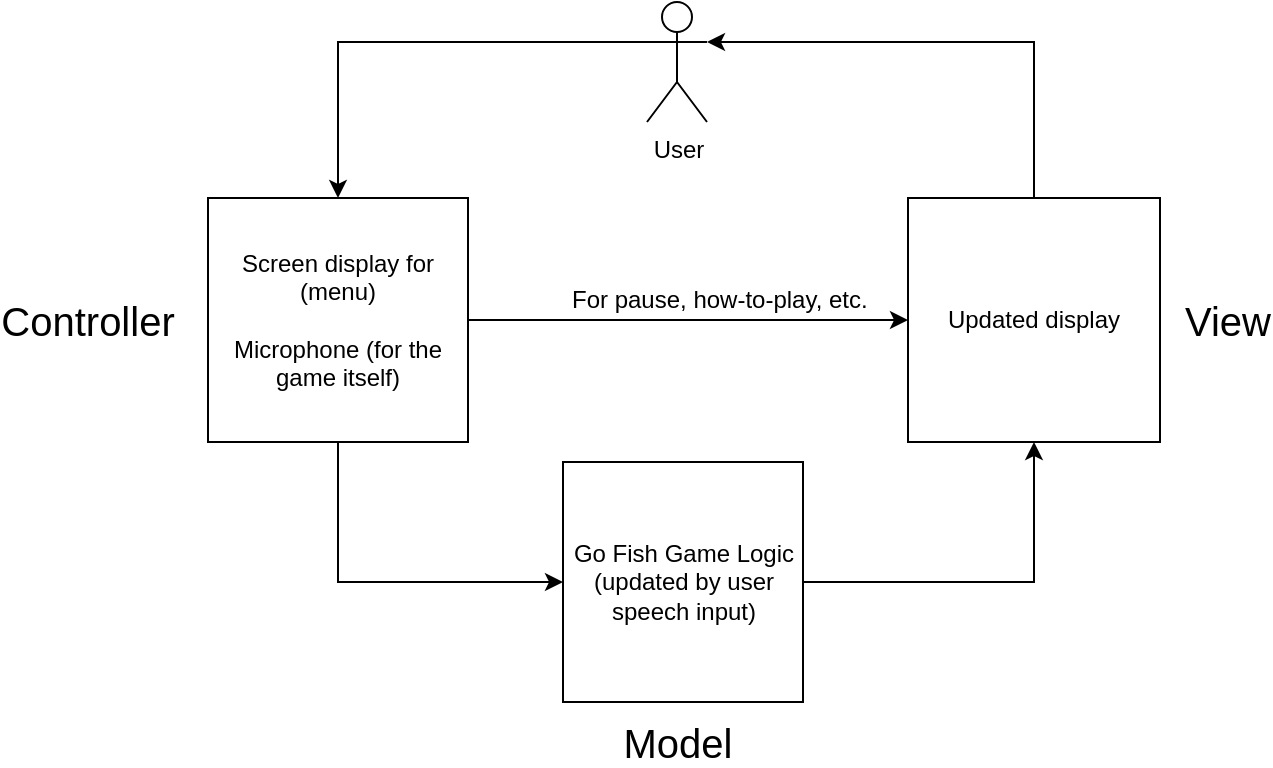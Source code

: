 <mxfile version="12.1.0" type="github" pages="1"><diagram id="D6KJ6VhcCvTrZuYllP5G" name="Page-1"><mxGraphModel dx="1065" dy="457" grid="1" gridSize="10" guides="1" tooltips="1" connect="1" arrows="1" fold="1" page="1" pageScale="1" pageWidth="850" pageHeight="1100" math="0" shadow="0"><root><mxCell id="0"/><mxCell id="1" parent="0"/><mxCell id="FEFM5SNJyHvLT4J6Jnk0-11" style="edgeStyle=orthogonalEdgeStyle;rounded=0;orthogonalLoop=1;jettySize=auto;html=1;entryX=0.5;entryY=0;entryDx=0;entryDy=0;exitX=0;exitY=0.333;exitDx=0;exitDy=0;exitPerimeter=0;" parent="1" source="FEFM5SNJyHvLT4J6Jnk0-13" target="JHDJkKHFcuLlas-CXd91-2" edge="1"><mxGeometry relative="1" as="geometry"><mxPoint x="365" y="110" as="sourcePoint"/></mxGeometry></mxCell><mxCell id="FEFM5SNJyHvLT4J6Jnk0-8" style="edgeStyle=orthogonalEdgeStyle;rounded=0;orthogonalLoop=1;jettySize=auto;html=1;exitX=0.5;exitY=1;exitDx=0;exitDy=0;entryX=0;entryY=0.5;entryDx=0;entryDy=0;" parent="1" source="JHDJkKHFcuLlas-CXd91-2" target="JHDJkKHFcuLlas-CXd91-4" edge="1"><mxGeometry relative="1" as="geometry"/></mxCell><mxCell id="1VyY2ff-WJPxCZspPK-A-4" style="edgeStyle=orthogonalEdgeStyle;rounded=0;orthogonalLoop=1;jettySize=auto;html=1;exitX=1;exitY=0.5;exitDx=0;exitDy=0;entryX=0;entryY=0.5;entryDx=0;entryDy=0;" edge="1" parent="1" source="JHDJkKHFcuLlas-CXd91-2" target="JHDJkKHFcuLlas-CXd91-3"><mxGeometry relative="1" as="geometry"/></mxCell><mxCell id="JHDJkKHFcuLlas-CXd91-2" value="Screen display for (menu)&lt;br&gt;&lt;br&gt;Microphone (for the game itself)" style="rounded=0;whiteSpace=wrap;html=1;" parent="1" vertex="1"><mxGeometry x="190" y="178" width="130" height="122" as="geometry"/></mxCell><mxCell id="FEFM5SNJyHvLT4J6Jnk0-14" style="edgeStyle=orthogonalEdgeStyle;rounded=0;orthogonalLoop=1;jettySize=auto;html=1;exitX=0.5;exitY=0;exitDx=0;exitDy=0;entryX=1;entryY=0.333;entryDx=0;entryDy=0;entryPerimeter=0;" parent="1" source="JHDJkKHFcuLlas-CXd91-3" target="FEFM5SNJyHvLT4J6Jnk0-13" edge="1"><mxGeometry relative="1" as="geometry"/></mxCell><mxCell id="JHDJkKHFcuLlas-CXd91-3" value="Updated display" style="rounded=0;whiteSpace=wrap;html=1;" parent="1" vertex="1"><mxGeometry x="540" y="178" width="126" height="122" as="geometry"/></mxCell><mxCell id="FEFM5SNJyHvLT4J6Jnk0-9" style="edgeStyle=orthogonalEdgeStyle;rounded=0;orthogonalLoop=1;jettySize=auto;html=1;exitX=1;exitY=0.5;exitDx=0;exitDy=0;entryX=0.5;entryY=1;entryDx=0;entryDy=0;" parent="1" source="JHDJkKHFcuLlas-CXd91-4" target="JHDJkKHFcuLlas-CXd91-3" edge="1"><mxGeometry relative="1" as="geometry"/></mxCell><mxCell id="JHDJkKHFcuLlas-CXd91-4" value="Go Fish Game Logic&lt;br&gt;(updated by user speech input)" style="rounded=0;whiteSpace=wrap;html=1;" parent="1" vertex="1"><mxGeometry x="367.5" y="310" width="120" height="120" as="geometry"/></mxCell><mxCell id="FEFM5SNJyHvLT4J6Jnk0-13" value="User" style="shape=umlActor;verticalLabelPosition=bottom;labelBackgroundColor=#ffffff;verticalAlign=top;html=1;outlineConnect=0;" parent="1" vertex="1"><mxGeometry x="409.5" y="80" width="30" height="60" as="geometry"/></mxCell><mxCell id="yQBriuB6VnxVolHQefZb-1" value="&lt;font style=&quot;font-size: 20px&quot;&gt;Controller&lt;/font&gt;" style="text;html=1;strokeColor=none;fillColor=none;align=center;verticalAlign=middle;whiteSpace=wrap;rounded=0;" parent="1" vertex="1"><mxGeometry x="110" y="229" width="40" height="20" as="geometry"/></mxCell><mxCell id="yQBriuB6VnxVolHQefZb-2" value="&lt;font style=&quot;font-size: 20px&quot;&gt;Model&lt;/font&gt;" style="text;html=1;strokeColor=none;fillColor=none;align=center;verticalAlign=middle;whiteSpace=wrap;rounded=0;" parent="1" vertex="1"><mxGeometry x="405" y="440" width="40" height="20" as="geometry"/></mxCell><mxCell id="yQBriuB6VnxVolHQefZb-3" value="&lt;font style=&quot;font-size: 20px&quot;&gt;View&lt;/font&gt;" style="text;html=1;strokeColor=none;fillColor=none;align=center;verticalAlign=middle;whiteSpace=wrap;rounded=0;strokeWidth=3;" parent="1" vertex="1"><mxGeometry x="680" y="229" width="40" height="20" as="geometry"/></mxCell><mxCell id="1VyY2ff-WJPxCZspPK-A-5" value="For pause, how-to-play, etc." style="text;html=1;resizable=0;points=[];autosize=1;align=left;verticalAlign=top;spacingTop=-4;" vertex="1" parent="1"><mxGeometry x="369.5" y="219" width="160" height="20" as="geometry"/></mxCell></root></mxGraphModel></diagram></mxfile>